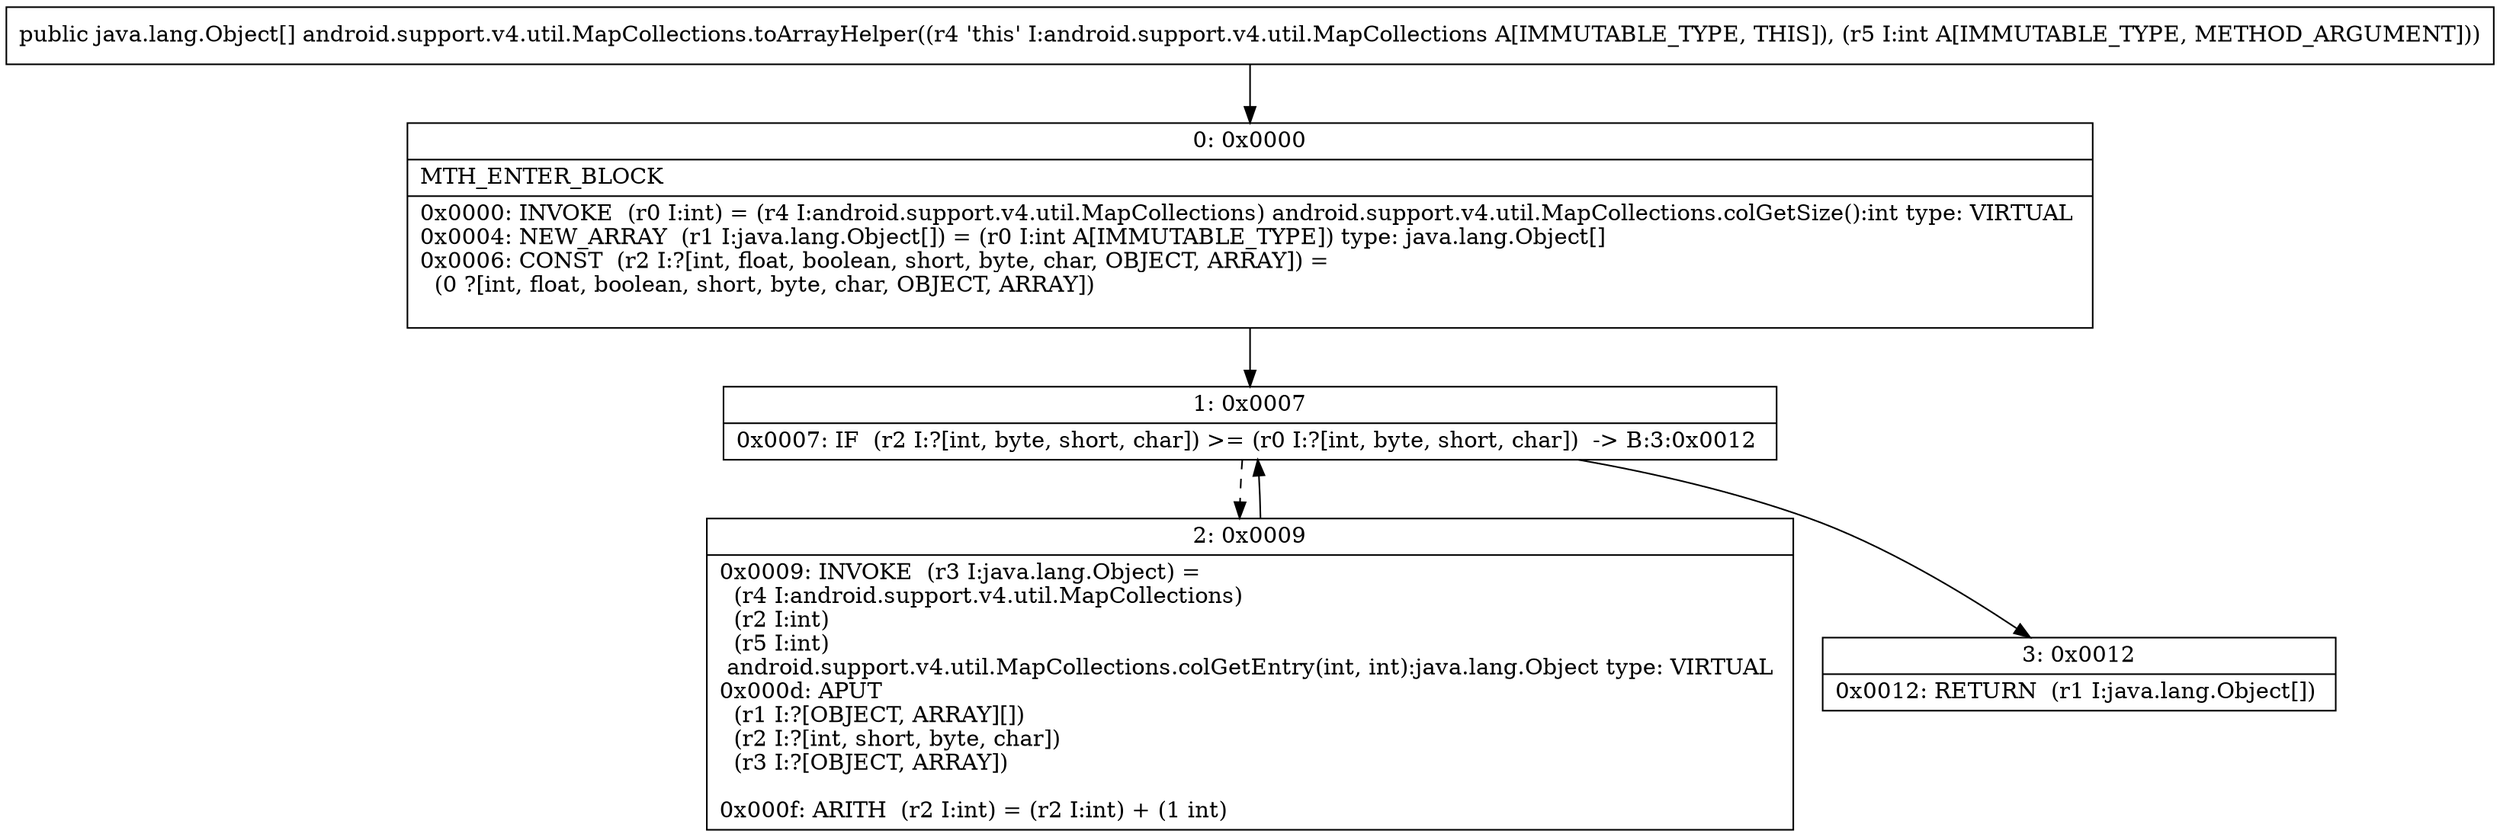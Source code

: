 digraph "CFG forandroid.support.v4.util.MapCollections.toArrayHelper(I)[Ljava\/lang\/Object;" {
Node_0 [shape=record,label="{0\:\ 0x0000|MTH_ENTER_BLOCK\l|0x0000: INVOKE  (r0 I:int) = (r4 I:android.support.v4.util.MapCollections) android.support.v4.util.MapCollections.colGetSize():int type: VIRTUAL \l0x0004: NEW_ARRAY  (r1 I:java.lang.Object[]) = (r0 I:int A[IMMUTABLE_TYPE]) type: java.lang.Object[] \l0x0006: CONST  (r2 I:?[int, float, boolean, short, byte, char, OBJECT, ARRAY]) = \l  (0 ?[int, float, boolean, short, byte, char, OBJECT, ARRAY])\l \l}"];
Node_1 [shape=record,label="{1\:\ 0x0007|0x0007: IF  (r2 I:?[int, byte, short, char]) \>= (r0 I:?[int, byte, short, char])  \-\> B:3:0x0012 \l}"];
Node_2 [shape=record,label="{2\:\ 0x0009|0x0009: INVOKE  (r3 I:java.lang.Object) = \l  (r4 I:android.support.v4.util.MapCollections)\l  (r2 I:int)\l  (r5 I:int)\l android.support.v4.util.MapCollections.colGetEntry(int, int):java.lang.Object type: VIRTUAL \l0x000d: APUT  \l  (r1 I:?[OBJECT, ARRAY][])\l  (r2 I:?[int, short, byte, char])\l  (r3 I:?[OBJECT, ARRAY])\l \l0x000f: ARITH  (r2 I:int) = (r2 I:int) + (1 int) \l}"];
Node_3 [shape=record,label="{3\:\ 0x0012|0x0012: RETURN  (r1 I:java.lang.Object[]) \l}"];
MethodNode[shape=record,label="{public java.lang.Object[] android.support.v4.util.MapCollections.toArrayHelper((r4 'this' I:android.support.v4.util.MapCollections A[IMMUTABLE_TYPE, THIS]), (r5 I:int A[IMMUTABLE_TYPE, METHOD_ARGUMENT])) }"];
MethodNode -> Node_0;
Node_0 -> Node_1;
Node_1 -> Node_2[style=dashed];
Node_1 -> Node_3;
Node_2 -> Node_1;
}


